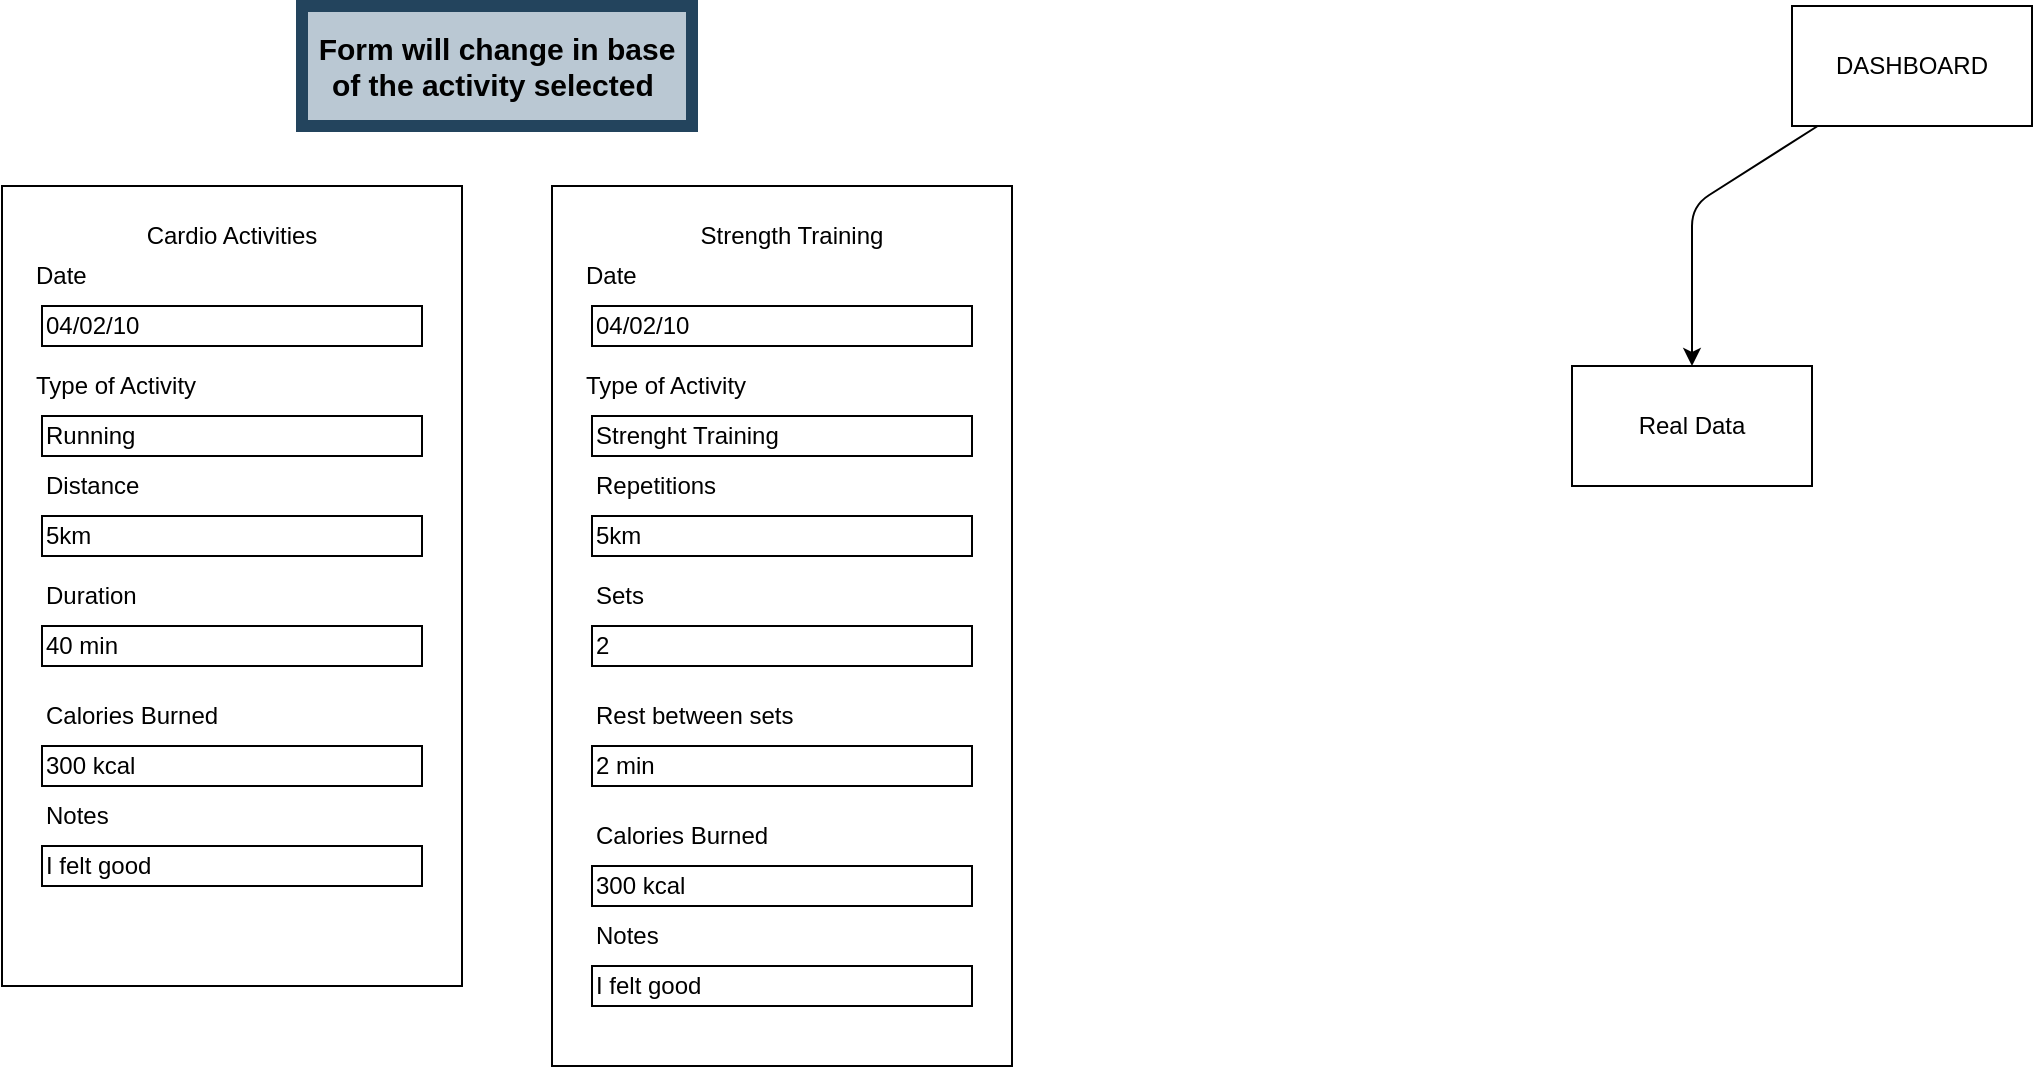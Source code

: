 <mxfile>
    <diagram id="n-0wqSwhZ6i_WBtEKtWH" name="FORM">
        <mxGraphModel dx="458" dy="607" grid="1" gridSize="10" guides="1" tooltips="1" connect="1" arrows="1" fold="1" page="1" pageScale="1" pageWidth="5000" pageHeight="5000" math="0" shadow="0">
            <root>
                <mxCell id="0"/>
                <mxCell id="1" parent="0"/>
                <mxCell id="22" value="" style="whiteSpace=wrap;html=1;" parent="1" vertex="1">
                    <mxGeometry x="195" y="150" width="230" height="400" as="geometry"/>
                </mxCell>
                <mxCell id="26" value="Duration" style="text;strokeColor=none;align=left;fillColor=none;html=1;verticalAlign=middle;whiteSpace=wrap;rounded=0;" parent="1" vertex="1">
                    <mxGeometry x="215" y="255" width="90" height="30" as="geometry"/>
                </mxCell>
                <mxCell id="27" value="40 min" style="whiteSpace=wrap;html=1;align=left;" parent="1" vertex="1">
                    <mxGeometry x="215" y="370" width="190" height="20" as="geometry"/>
                </mxCell>
                <mxCell id="28" value="Calories Burned" style="text;strokeColor=none;align=left;fillColor=none;html=1;verticalAlign=middle;whiteSpace=wrap;rounded=0;" parent="1" vertex="1">
                    <mxGeometry x="215" y="400" width="90" height="30" as="geometry"/>
                </mxCell>
                <mxCell id="29" value="300 kcal" style="whiteSpace=wrap;html=1;align=left;" parent="1" vertex="1">
                    <mxGeometry x="215" y="430" width="190" height="20" as="geometry"/>
                </mxCell>
                <mxCell id="30" value="Type of Activity" style="text;strokeColor=none;align=left;fillColor=none;html=1;verticalAlign=middle;whiteSpace=wrap;rounded=0;" parent="1" vertex="1">
                    <mxGeometry x="210" y="235" width="100" height="30" as="geometry"/>
                </mxCell>
                <mxCell id="31" value="Running" style="whiteSpace=wrap;html=1;align=left;" parent="1" vertex="1">
                    <mxGeometry x="215" y="265" width="190" height="20" as="geometry"/>
                </mxCell>
                <mxCell id="32" value="Duration" style="text;strokeColor=none;align=left;fillColor=none;html=1;verticalAlign=middle;whiteSpace=wrap;rounded=0;" parent="1" vertex="1">
                    <mxGeometry x="215" y="340" width="90" height="30" as="geometry"/>
                </mxCell>
                <mxCell id="33" value="Date" style="text;strokeColor=none;align=left;fillColor=none;html=1;verticalAlign=middle;whiteSpace=wrap;rounded=0;" parent="1" vertex="1">
                    <mxGeometry x="210" y="180" width="100" height="30" as="geometry"/>
                </mxCell>
                <mxCell id="34" value="04/02/10" style="whiteSpace=wrap;html=1;align=left;" parent="1" vertex="1">
                    <mxGeometry x="215" y="210" width="190" height="20" as="geometry"/>
                </mxCell>
                <mxCell id="35" value="5km" style="whiteSpace=wrap;html=1;align=left;" parent="1" vertex="1">
                    <mxGeometry x="215" y="315" width="190" height="20" as="geometry"/>
                </mxCell>
                <mxCell id="36" value="Distance" style="text;strokeColor=none;align=left;fillColor=none;html=1;verticalAlign=middle;whiteSpace=wrap;rounded=0;" parent="1" vertex="1">
                    <mxGeometry x="215" y="285" width="90" height="30" as="geometry"/>
                </mxCell>
                <mxCell id="37" value="Notes" style="text;strokeColor=none;align=left;fillColor=none;html=1;verticalAlign=middle;whiteSpace=wrap;rounded=0;" parent="1" vertex="1">
                    <mxGeometry x="215" y="450" width="90" height="30" as="geometry"/>
                </mxCell>
                <mxCell id="38" value="I felt good&amp;nbsp;" style="whiteSpace=wrap;html=1;align=left;" parent="1" vertex="1">
                    <mxGeometry x="215" y="480" width="190" height="20" as="geometry"/>
                </mxCell>
                <mxCell id="39" value="" style="whiteSpace=wrap;html=1;" parent="1" vertex="1">
                    <mxGeometry x="470" y="150" width="230" height="440" as="geometry"/>
                </mxCell>
                <mxCell id="40" value="Duration" style="text;strokeColor=none;align=left;fillColor=none;html=1;verticalAlign=middle;whiteSpace=wrap;rounded=0;" parent="1" vertex="1">
                    <mxGeometry x="490" y="255" width="90" height="30" as="geometry"/>
                </mxCell>
                <mxCell id="41" value="2" style="whiteSpace=wrap;html=1;align=left;" parent="1" vertex="1">
                    <mxGeometry x="490" y="370" width="190" height="20" as="geometry"/>
                </mxCell>
                <mxCell id="42" value="Calories Burned" style="text;strokeColor=none;align=left;fillColor=none;html=1;verticalAlign=middle;whiteSpace=wrap;rounded=0;" parent="1" vertex="1">
                    <mxGeometry x="490" y="460" width="90" height="30" as="geometry"/>
                </mxCell>
                <mxCell id="43" value="300 kcal" style="whiteSpace=wrap;html=1;align=left;" parent="1" vertex="1">
                    <mxGeometry x="490" y="490" width="190" height="20" as="geometry"/>
                </mxCell>
                <mxCell id="44" value="Type of Activity" style="text;strokeColor=none;align=left;fillColor=none;html=1;verticalAlign=middle;whiteSpace=wrap;rounded=0;" parent="1" vertex="1">
                    <mxGeometry x="485" y="235" width="100" height="30" as="geometry"/>
                </mxCell>
                <mxCell id="45" value="Strenght Training&amp;nbsp;" style="whiteSpace=wrap;html=1;align=left;" parent="1" vertex="1">
                    <mxGeometry x="490" y="265" width="190" height="20" as="geometry"/>
                </mxCell>
                <mxCell id="46" value="Sets" style="text;strokeColor=none;align=left;fillColor=none;html=1;verticalAlign=middle;whiteSpace=wrap;rounded=0;" parent="1" vertex="1">
                    <mxGeometry x="490" y="340" width="90" height="30" as="geometry"/>
                </mxCell>
                <mxCell id="47" value="Date" style="text;strokeColor=none;align=left;fillColor=none;html=1;verticalAlign=middle;whiteSpace=wrap;rounded=0;" parent="1" vertex="1">
                    <mxGeometry x="485" y="180" width="100" height="30" as="geometry"/>
                </mxCell>
                <mxCell id="48" value="04/02/10" style="whiteSpace=wrap;html=1;align=left;" parent="1" vertex="1">
                    <mxGeometry x="490" y="210" width="190" height="20" as="geometry"/>
                </mxCell>
                <mxCell id="49" value="5km" style="whiteSpace=wrap;html=1;align=left;" parent="1" vertex="1">
                    <mxGeometry x="490" y="315" width="190" height="20" as="geometry"/>
                </mxCell>
                <mxCell id="50" value="Repetitions" style="text;strokeColor=none;align=left;fillColor=none;html=1;verticalAlign=middle;whiteSpace=wrap;rounded=0;" parent="1" vertex="1">
                    <mxGeometry x="490" y="285" width="90" height="30" as="geometry"/>
                </mxCell>
                <mxCell id="51" value="Notes" style="text;strokeColor=none;align=left;fillColor=none;html=1;verticalAlign=middle;whiteSpace=wrap;rounded=0;" parent="1" vertex="1">
                    <mxGeometry x="490" y="540" width="90" height="10" as="geometry"/>
                </mxCell>
                <mxCell id="52" value="I felt good&amp;nbsp;" style="whiteSpace=wrap;html=1;align=left;" parent="1" vertex="1">
                    <mxGeometry x="490" y="540" width="190" height="20" as="geometry"/>
                </mxCell>
                <mxCell id="53" value="Cardio Activities" style="text;strokeColor=none;align=center;fillColor=none;html=1;verticalAlign=middle;whiteSpace=wrap;rounded=0;" parent="1" vertex="1">
                    <mxGeometry x="265" y="160" width="90" height="30" as="geometry"/>
                </mxCell>
                <mxCell id="55" value="&lt;font size=&quot;1&quot; style=&quot;&quot; color=&quot;#000000&quot;&gt;&lt;b style=&quot;font-size: 15px;&quot;&gt;Form will change in base of the activity selected&amp;nbsp;&lt;/b&gt;&lt;/font&gt;" style="text;strokeColor=#23445d;align=center;fillColor=#bac8d3;html=1;verticalAlign=middle;whiteSpace=wrap;rounded=0;perimeterSpacing=0;strokeWidth=6;" parent="1" vertex="1">
                    <mxGeometry x="345" y="60" width="195" height="60" as="geometry"/>
                </mxCell>
                <mxCell id="56" value="2 min" style="whiteSpace=wrap;html=1;align=left;" parent="1" vertex="1">
                    <mxGeometry x="490" y="430" width="190" height="20" as="geometry"/>
                </mxCell>
                <mxCell id="57" value="Rest between sets" style="text;strokeColor=none;align=left;fillColor=none;html=1;verticalAlign=middle;whiteSpace=wrap;rounded=0;" parent="1" vertex="1">
                    <mxGeometry x="490" y="400" width="120" height="30" as="geometry"/>
                </mxCell>
                <mxCell id="58" value="Notes" style="text;strokeColor=none;align=left;fillColor=none;html=1;verticalAlign=middle;whiteSpace=wrap;rounded=0;" parent="1" vertex="1">
                    <mxGeometry x="490" y="510" width="90" height="30" as="geometry"/>
                </mxCell>
                <mxCell id="59" value="Strength Training" style="text;strokeColor=none;align=center;fillColor=none;html=1;verticalAlign=middle;whiteSpace=wrap;rounded=0;" parent="1" vertex="1">
                    <mxGeometry x="540" y="160" width="100" height="30" as="geometry"/>
                </mxCell>
                <mxCell id="61" style="edgeStyle=none;html=1;entryX=0.5;entryY=0;entryDx=0;entryDy=0;" parent="1" source="60" target="62" edge="1">
                    <mxGeometry relative="1" as="geometry">
                        <mxPoint x="1040" y="240" as="targetPoint"/>
                        <Array as="points">
                            <mxPoint x="1040" y="160"/>
                        </Array>
                    </mxGeometry>
                </mxCell>
                <mxCell id="60" value="DASHBOARD" style="whiteSpace=wrap;html=1;" parent="1" vertex="1">
                    <mxGeometry x="1090" y="60" width="120" height="60" as="geometry"/>
                </mxCell>
                <mxCell id="62" value="Real Data" style="whiteSpace=wrap;html=1;" parent="1" vertex="1">
                    <mxGeometry x="980" y="240" width="120" height="60" as="geometry"/>
                </mxCell>
            </root>
        </mxGraphModel>
    </diagram>
    <diagram id="NvLqQGpp3rCvqGkDMbCt" name="Page-2">
        <mxGraphModel dx="1008" dy="714" grid="1" gridSize="10" guides="1" tooltips="1" connect="1" arrows="1" fold="1" page="1" pageScale="1" pageWidth="850" pageHeight="1100" math="0" shadow="0">
            <root>
                <mxCell id="0"/>
                <mxCell id="1" parent="0"/>
            </root>
        </mxGraphModel>
    </diagram>
</mxfile>